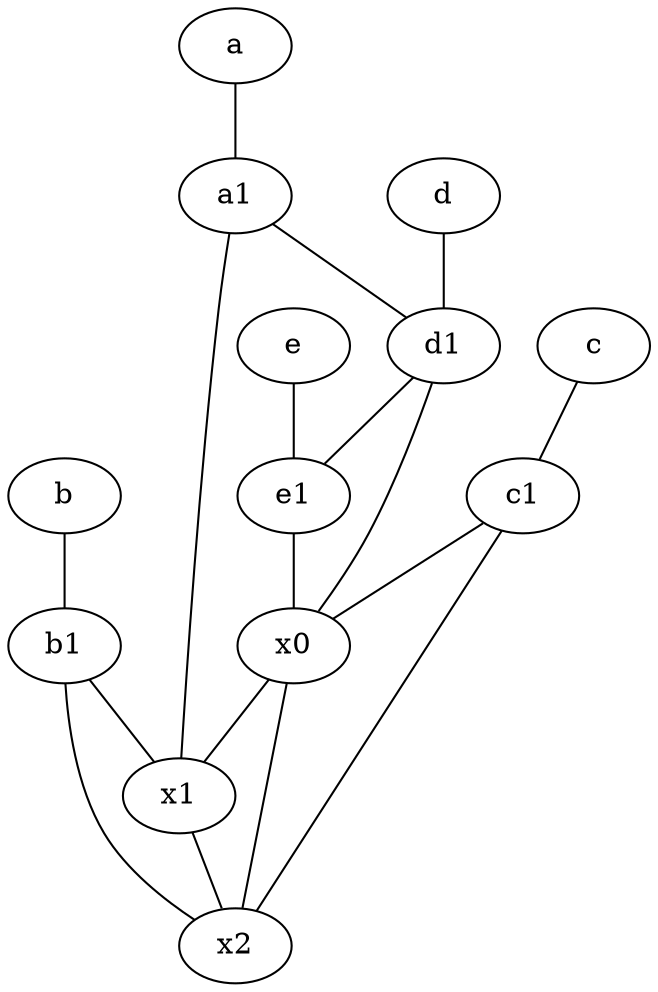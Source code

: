 graph {
	node [labelfontsize=50]
	a [labelfontsize=50 pos="8,2!"]
	b1 [labelfontsize=50 pos="9,4!"]
	d1 [labelfontsize=50 pos="3,5!"]
	b [labelfontsize=50 pos="10,4!"]
	c [labelfontsize=50 pos="4.5,2!"]
	x0 [labelfontsize=50]
	e1 [labelfontsize=50 pos="7,7!"]
	e [labelfontsize=50 pos="7,9!"]
	d [labelfontsize=50 pos="2,5!"]
	x2 [labelfontsize=50]
	a1 [labelfontsize=50 pos="8,3!"]
	c1 [labelfontsize=50 pos="4.5,3!"]
	x1 [labelfontsize=50]
	x1 -- x2
	a -- a1
	c1 -- x2
	d -- d1
	e -- e1
	c -- c1
	b -- b1
	b1 -- x2
	c1 -- x0
	x0 -- x1
	a1 -- x1
	a1 -- d1
	d1 -- e1
	d1 -- x0
	x0 -- x2
	e1 -- x0
	b1 -- x1
}
